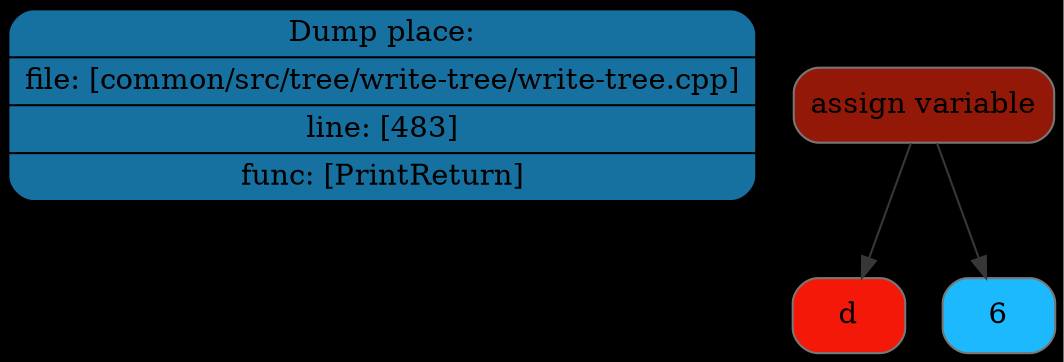digraph G{
rankdir=TB
graph [bgcolor="#000000"];
place[shape=Mrecord, style=filled, fillcolor="#1771a0", pos="0,1!",label = " { Dump place: | file: [common/src/tree/write-tree/write-tree.cpp] | line: [483] | func: [PrintReturn] } "color = "#000000"];
node0x507000000f00[shape=Mrecord, style=filled, fillcolor="#931807"label = "assign variable", color = "#777777"];
node0x507000000e20[shape=Mrecord, style=filled, fillcolor="#f31807"label = "d", color = "#777777"];
node0x507000000e90[shape=Mrecord, style=filled, fillcolor="#1cb9ff"label = "6", color = "#777777"];
edge[color="#373737"];
node0x507000000f00->node0x507000000e20;
node0x507000000f00->node0x507000000e90;
}
